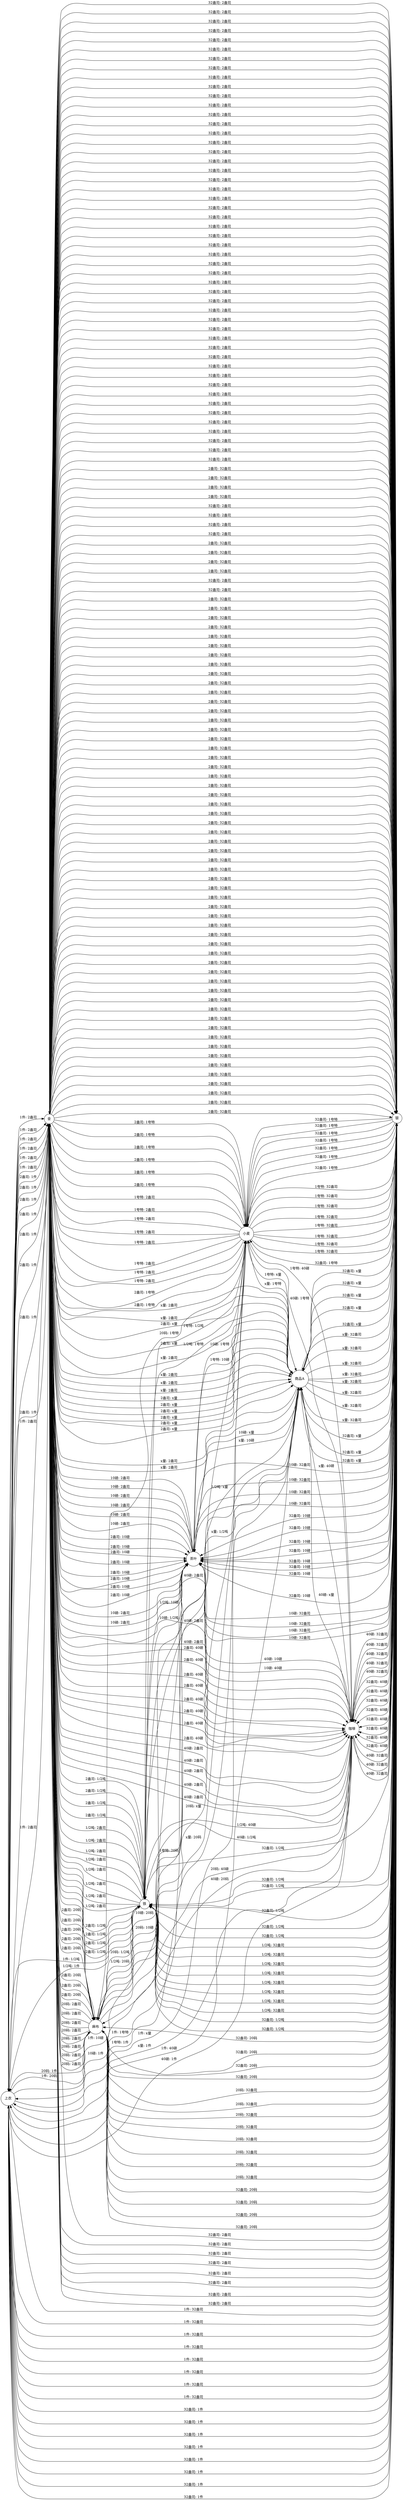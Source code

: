 digraph 价值形式理论 {
    rankdir=LR;
    node [shape=circle];
    "上衣" -> "金" [label="1件: 2盎司"];
    "上衣" -> "银" [label="1件: 32盎司"];
    "上衣" -> "金" [label="1件: 2盎司"];
    "上衣" -> "咖啡" [label="1件: 40磅"];
    "上衣" -> "银" [label="1件: 32盎司"];
    "上衣" -> "金" [label="1件: 2盎司"];
    "上衣" -> "商品A" [label="1件: x量"];
    "上衣" -> "银" [label="1件: 32盎司"];
    "上衣" -> "金" [label="1件: 2盎司"];
    "上衣" -> "小麦" [label="1件: 1夸特"];
    "上衣" -> "银" [label="1件: 32盎司"];
    "上衣" -> "金" [label="1件: 2盎司"];
    "上衣" -> "茶叶" [label="1件: 10磅"];
    "上衣" -> "银" [label="1件: 32盎司"];
    "上衣" -> "银" [label="1件: 32盎司"];
    "上衣" -> "金" [label="1件: 2盎司"];
    "上衣" -> "铁" [label="1件: 1/2吨"];
    "上衣" -> "银" [label="1件: 32盎司"];
    "上衣" -> "金" [label="1件: 2盎司"];
    "上衣" -> "金" [label="1件: 2盎司"];
    "上衣" -> "麻布" [label="1件: 20码"];
    "上衣" -> "银" [label="1件: 32盎司"];
    "咖啡" -> "金" [label="40磅: 2盎司"];
    "咖啡" -> "上衣" [label="40磅: 1件"];
    "咖啡" -> "银" [label="40磅: 32盎司"];
    "咖啡" -> "金" [label="40磅: 2盎司"];
    "咖啡" -> "银" [label="40磅: 32盎司"];
    "咖啡" -> "金" [label="40磅: 2盎司"];
    "咖啡" -> "商品A" [label="40磅: x量"];
    "咖啡" -> "银" [label="40磅: 32盎司"];
    "咖啡" -> "金" [label="40磅: 2盎司"];
    "咖啡" -> "小麦" [label="40磅: 1夸特"];
    "咖啡" -> "银" [label="40磅: 32盎司"];
    "咖啡" -> "金" [label="40磅: 2盎司"];
    "咖啡" -> "茶叶" [label="40磅: 10磅"];
    "咖啡" -> "银" [label="40磅: 32盎司"];
    "咖啡" -> "银" [label="40磅: 32盎司"];
    "咖啡" -> "金" [label="40磅: 2盎司"];
    "咖啡" -> "铁" [label="40磅: 1/2吨"];
    "咖啡" -> "银" [label="40磅: 32盎司"];
    "咖啡" -> "金" [label="40磅: 2盎司"];
    "咖啡" -> "金" [label="40磅: 2盎司"];
    "咖啡" -> "麻布" [label="40磅: 20码"];
    "咖啡" -> "银" [label="40磅: 32盎司"];
    "商品A" -> "金" [label="x量: 2盎司"];
    "商品A" -> "上衣" [label="x量: 1件"];
    "商品A" -> "银" [label="x量: 32盎司"];
    "商品A" -> "金" [label="x量: 2盎司"];
    "商品A" -> "咖啡" [label="x量: 40磅"];
    "商品A" -> "银" [label="x量: 32盎司"];
    "商品A" -> "金" [label="x量: 2盎司"];
    "商品A" -> "银" [label="x量: 32盎司"];
    "商品A" -> "金" [label="x量: 2盎司"];
    "商品A" -> "小麦" [label="x量: 1夸特"];
    "商品A" -> "银" [label="x量: 32盎司"];
    "商品A" -> "金" [label="x量: 2盎司"];
    "商品A" -> "茶叶" [label="x量: 10磅"];
    "商品A" -> "银" [label="x量: 32盎司"];
    "商品A" -> "银" [label="x量: 32盎司"];
    "商品A" -> "金" [label="x量: 2盎司"];
    "商品A" -> "铁" [label="x量: 1/2吨"];
    "商品A" -> "银" [label="x量: 32盎司"];
    "商品A" -> "金" [label="x量: 2盎司"];
    "商品A" -> "金" [label="x量: 2盎司"];
    "商品A" -> "麻布" [label="x量: 20码"];
    "商品A" -> "银" [label="x量: 32盎司"];
    "小麦" -> "金" [label="1夸特: 2盎司"];
    "小麦" -> "上衣" [label="1夸特: 1件"];
    "小麦" -> "银" [label="1夸特: 32盎司"];
    "小麦" -> "金" [label="1夸特: 2盎司"];
    "小麦" -> "咖啡" [label="1夸特: 40磅"];
    "小麦" -> "银" [label="1夸特: 32盎司"];
    "小麦" -> "金" [label="1夸特: 2盎司"];
    "小麦" -> "商品A" [label="1夸特: x量"];
    "小麦" -> "银" [label="1夸特: 32盎司"];
    "小麦" -> "金" [label="1夸特: 2盎司"];
    "小麦" -> "银" [label="1夸特: 32盎司"];
    "小麦" -> "金" [label="1夸特: 2盎司"];
    "小麦" -> "茶叶" [label="1夸特: 10磅"];
    "小麦" -> "银" [label="1夸特: 32盎司"];
    "小麦" -> "银" [label="1夸特: 32盎司"];
    "小麦" -> "金" [label="1夸特: 2盎司"];
    "小麦" -> "铁" [label="1夸特: 1/2吨"];
    "小麦" -> "银" [label="1夸特: 32盎司"];
    "小麦" -> "金" [label="1夸特: 2盎司"];
    "小麦" -> "金" [label="1夸特: 2盎司"];
    "小麦" -> "麻布" [label="1夸特: 20码"];
    "小麦" -> "银" [label="1夸特: 32盎司"];
    "茶叶" -> "金" [label="10磅: 2盎司"];
    "茶叶" -> "上衣" [label="10磅: 1件"];
    "茶叶" -> "银" [label="10磅: 32盎司"];
    "茶叶" -> "金" [label="10磅: 2盎司"];
    "茶叶" -> "咖啡" [label="10磅: 40磅"];
    "茶叶" -> "银" [label="10磅: 32盎司"];
    "茶叶" -> "金" [label="10磅: 2盎司"];
    "茶叶" -> "商品A" [label="10磅: x量"];
    "茶叶" -> "银" [label="10磅: 32盎司"];
    "茶叶" -> "金" [label="10磅: 2盎司"];
    "茶叶" -> "小麦" [label="10磅: 1夸特"];
    "茶叶" -> "银" [label="10磅: 32盎司"];
    "茶叶" -> "金" [label="10磅: 2盎司"];
    "茶叶" -> "银" [label="10磅: 32盎司"];
    "茶叶" -> "银" [label="10磅: 32盎司"];
    "茶叶" -> "金" [label="10磅: 2盎司"];
    "茶叶" -> "铁" [label="10磅: 1/2吨"];
    "茶叶" -> "银" [label="10磅: 32盎司"];
    "茶叶" -> "金" [label="10磅: 2盎司"];
    "茶叶" -> "金" [label="10磅: 2盎司"];
    "茶叶" -> "麻布" [label="10磅: 20码"];
    "茶叶" -> "银" [label="10磅: 32盎司"];
    "金" -> "上衣" [label="2盎司: 1件"];
    "金" -> "银" [label="2盎司: 32盎司"];
    "金" -> "咖啡" [label="2盎司: 40磅"];
    "金" -> "银" [label="2盎司: 32盎司"];
    "金" -> "商品A" [label="2盎司: x量"];
    "金" -> "银" [label="2盎司: 32盎司"];
    "金" -> "小麦" [label="2盎司: 1夸特"];
    "金" -> "银" [label="2盎司: 32盎司"];
    "金" -> "茶叶" [label="2盎司: 10磅"];
    "金" -> "银" [label="2盎司: 32盎司"];
    "金" -> "银" [label="2盎司: 32盎司"];
    "金" -> "铁" [label="2盎司: 1/2吨"];
    "金" -> "银" [label="2盎司: 32盎司"];
    "金" -> "麻布" [label="2盎司: 20码"];
    "金" -> "银" [label="2盎司: 32盎司"];
    "金" -> "上衣" [label="2盎司: 1件"];
    "金" -> "银" [label="2盎司: 32盎司"];
    "金" -> "咖啡" [label="2盎司: 40磅"];
    "金" -> "银" [label="2盎司: 32盎司"];
    "金" -> "商品A" [label="2盎司: x量"];
    "金" -> "银" [label="2盎司: 32盎司"];
    "金" -> "小麦" [label="2盎司: 1夸特"];
    "金" -> "银" [label="2盎司: 32盎司"];
    "金" -> "茶叶" [label="2盎司: 10磅"];
    "金" -> "银" [label="2盎司: 32盎司"];
    "金" -> "银" [label="2盎司: 32盎司"];
    "金" -> "铁" [label="2盎司: 1/2吨"];
    "金" -> "银" [label="2盎司: 32盎司"];
    "金" -> "麻布" [label="2盎司: 20码"];
    "金" -> "银" [label="2盎司: 32盎司"];
    "金" -> "上衣" [label="2盎司: 1件"];
    "金" -> "银" [label="2盎司: 32盎司"];
    "金" -> "咖啡" [label="2盎司: 40磅"];
    "金" -> "银" [label="2盎司: 32盎司"];
    "金" -> "商品A" [label="2盎司: x量"];
    "金" -> "银" [label="2盎司: 32盎司"];
    "金" -> "小麦" [label="2盎司: 1夸特"];
    "金" -> "银" [label="2盎司: 32盎司"];
    "金" -> "茶叶" [label="2盎司: 10磅"];
    "金" -> "银" [label="2盎司: 32盎司"];
    "金" -> "银" [label="2盎司: 32盎司"];
    "金" -> "铁" [label="2盎司: 1/2吨"];
    "金" -> "银" [label="2盎司: 32盎司"];
    "金" -> "麻布" [label="2盎司: 20码"];
    "金" -> "银" [label="2盎司: 32盎司"];
    "金" -> "上衣" [label="2盎司: 1件"];
    "金" -> "银" [label="2盎司: 32盎司"];
    "金" -> "咖啡" [label="2盎司: 40磅"];
    "金" -> "银" [label="2盎司: 32盎司"];
    "金" -> "商品A" [label="2盎司: x量"];
    "金" -> "银" [label="2盎司: 32盎司"];
    "金" -> "小麦" [label="2盎司: 1夸特"];
    "金" -> "银" [label="2盎司: 32盎司"];
    "金" -> "茶叶" [label="2盎司: 10磅"];
    "金" -> "银" [label="2盎司: 32盎司"];
    "金" -> "银" [label="2盎司: 32盎司"];
    "金" -> "铁" [label="2盎司: 1/2吨"];
    "金" -> "银" [label="2盎司: 32盎司"];
    "金" -> "麻布" [label="2盎司: 20码"];
    "金" -> "银" [label="2盎司: 32盎司"];
    "金" -> "上衣" [label="2盎司: 1件"];
    "金" -> "银" [label="2盎司: 32盎司"];
    "金" -> "咖啡" [label="2盎司: 40磅"];
    "金" -> "银" [label="2盎司: 32盎司"];
    "金" -> "商品A" [label="2盎司: x量"];
    "金" -> "银" [label="2盎司: 32盎司"];
    "金" -> "小麦" [label="2盎司: 1夸特"];
    "金" -> "银" [label="2盎司: 32盎司"];
    "金" -> "茶叶" [label="2盎司: 10磅"];
    "金" -> "银" [label="2盎司: 32盎司"];
    "金" -> "银" [label="2盎司: 32盎司"];
    "金" -> "铁" [label="2盎司: 1/2吨"];
    "金" -> "银" [label="2盎司: 32盎司"];
    "金" -> "麻布" [label="2盎司: 20码"];
    "金" -> "银" [label="2盎司: 32盎司"];
    "金" -> "上衣" [label="2盎司: 1件"];
    "金" -> "银" [label="2盎司: 32盎司"];
    "金" -> "咖啡" [label="2盎司: 40磅"];
    "金" -> "银" [label="2盎司: 32盎司"];
    "金" -> "商品A" [label="2盎司: x量"];
    "金" -> "银" [label="2盎司: 32盎司"];
    "金" -> "小麦" [label="2盎司: 1夸特"];
    "金" -> "银" [label="2盎司: 32盎司"];
    "金" -> "茶叶" [label="2盎司: 10磅"];
    "金" -> "银" [label="2盎司: 32盎司"];
    "金" -> "银" [label="2盎司: 32盎司"];
    "金" -> "铁" [label="2盎司: 1/2吨"];
    "金" -> "银" [label="2盎司: 32盎司"];
    "金" -> "麻布" [label="2盎司: 20码"];
    "金" -> "银" [label="2盎司: 32盎司"];
    "金" -> "上衣" [label="2盎司: 1件"];
    "金" -> "银" [label="2盎司: 32盎司"];
    "金" -> "咖啡" [label="2盎司: 40磅"];
    "金" -> "银" [label="2盎司: 32盎司"];
    "金" -> "商品A" [label="2盎司: x量"];
    "金" -> "银" [label="2盎司: 32盎司"];
    "金" -> "小麦" [label="2盎司: 1夸特"];
    "金" -> "银" [label="2盎司: 32盎司"];
    "金" -> "茶叶" [label="2盎司: 10磅"];
    "金" -> "银" [label="2盎司: 32盎司"];
    "金" -> "银" [label="2盎司: 32盎司"];
    "金" -> "铁" [label="2盎司: 1/2吨"];
    "金" -> "银" [label="2盎司: 32盎司"];
    "金" -> "麻布" [label="2盎司: 20码"];
    "金" -> "银" [label="2盎司: 32盎司"];
    "金" -> "上衣" [label="2盎司: 1件"];
    "金" -> "银" [label="2盎司: 32盎司"];
    "金" -> "咖啡" [label="2盎司: 40磅"];
    "金" -> "银" [label="2盎司: 32盎司"];
    "金" -> "商品A" [label="2盎司: x量"];
    "金" -> "银" [label="2盎司: 32盎司"];
    "金" -> "小麦" [label="2盎司: 1夸特"];
    "金" -> "银" [label="2盎司: 32盎司"];
    "金" -> "茶叶" [label="2盎司: 10磅"];
    "金" -> "银" [label="2盎司: 32盎司"];
    "金" -> "银" [label="2盎司: 32盎司"];
    "金" -> "铁" [label="2盎司: 1/2吨"];
    "金" -> "银" [label="2盎司: 32盎司"];
    "金" -> "麻布" [label="2盎司: 20码"];
    "金" -> "银" [label="2盎司: 32盎司"];
    "铁" -> "金" [label="1/2吨: 2盎司"];
    "铁" -> "上衣" [label="1/2吨: 1件"];
    "铁" -> "银" [label="1/2吨: 32盎司"];
    "铁" -> "金" [label="1/2吨: 2盎司"];
    "铁" -> "咖啡" [label="1/2吨: 40磅"];
    "铁" -> "银" [label="1/2吨: 32盎司"];
    "铁" -> "金" [label="1/2吨: 2盎司"];
    "铁" -> "商品A" [label="1/2吨: x量"];
    "铁" -> "银" [label="1/2吨: 32盎司"];
    "铁" -> "金" [label="1/2吨: 2盎司"];
    "铁" -> "小麦" [label="1/2吨: 1夸特"];
    "铁" -> "银" [label="1/2吨: 32盎司"];
    "铁" -> "金" [label="1/2吨: 2盎司"];
    "铁" -> "茶叶" [label="1/2吨: 10磅"];
    "铁" -> "银" [label="1/2吨: 32盎司"];
    "铁" -> "银" [label="1/2吨: 32盎司"];
    "铁" -> "金" [label="1/2吨: 2盎司"];
    "铁" -> "银" [label="1/2吨: 32盎司"];
    "铁" -> "金" [label="1/2吨: 2盎司"];
    "铁" -> "金" [label="1/2吨: 2盎司"];
    "铁" -> "麻布" [label="1/2吨: 20码"];
    "铁" -> "银" [label="1/2吨: 32盎司"];
    "银" -> "金" [label="32盎司: 2盎司"];
    "银" -> "上衣" [label="32盎司: 1件"];
    "银" -> "金" [label="32盎司: 2盎司"];
    "银" -> "咖啡" [label="32盎司: 40磅"];
    "银" -> "金" [label="32盎司: 2盎司"];
    "银" -> "商品A" [label="32盎司: x量"];
    "银" -> "金" [label="32盎司: 2盎司"];
    "银" -> "小麦" [label="32盎司: 1夸特"];
    "银" -> "金" [label="32盎司: 2盎司"];
    "银" -> "茶叶" [label="32盎司: 10磅"];
    "银" -> "金" [label="32盎司: 2盎司"];
    "银" -> "铁" [label="32盎司: 1/2吨"];
    "银" -> "金" [label="32盎司: 2盎司"];
    "银" -> "金" [label="32盎司: 2盎司"];
    "银" -> "麻布" [label="32盎司: 20码"];
    "银" -> "金" [label="32盎司: 2盎司"];
    "银" -> "上衣" [label="32盎司: 1件"];
    "银" -> "金" [label="32盎司: 2盎司"];
    "银" -> "咖啡" [label="32盎司: 40磅"];
    "银" -> "金" [label="32盎司: 2盎司"];
    "银" -> "商品A" [label="32盎司: x量"];
    "银" -> "金" [label="32盎司: 2盎司"];
    "银" -> "小麦" [label="32盎司: 1夸特"];
    "银" -> "金" [label="32盎司: 2盎司"];
    "银" -> "茶叶" [label="32盎司: 10磅"];
    "银" -> "金" [label="32盎司: 2盎司"];
    "银" -> "铁" [label="32盎司: 1/2吨"];
    "银" -> "金" [label="32盎司: 2盎司"];
    "银" -> "金" [label="32盎司: 2盎司"];
    "银" -> "麻布" [label="32盎司: 20码"];
    "银" -> "金" [label="32盎司: 2盎司"];
    "银" -> "上衣" [label="32盎司: 1件"];
    "银" -> "金" [label="32盎司: 2盎司"];
    "银" -> "咖啡" [label="32盎司: 40磅"];
    "银" -> "金" [label="32盎司: 2盎司"];
    "银" -> "商品A" [label="32盎司: x量"];
    "银" -> "金" [label="32盎司: 2盎司"];
    "银" -> "小麦" [label="32盎司: 1夸特"];
    "银" -> "金" [label="32盎司: 2盎司"];
    "银" -> "茶叶" [label="32盎司: 10磅"];
    "银" -> "金" [label="32盎司: 2盎司"];
    "银" -> "铁" [label="32盎司: 1/2吨"];
    "银" -> "金" [label="32盎司: 2盎司"];
    "银" -> "金" [label="32盎司: 2盎司"];
    "银" -> "麻布" [label="32盎司: 20码"];
    "银" -> "金" [label="32盎司: 2盎司"];
    "银" -> "上衣" [label="32盎司: 1件"];
    "银" -> "金" [label="32盎司: 2盎司"];
    "银" -> "咖啡" [label="32盎司: 40磅"];
    "银" -> "金" [label="32盎司: 2盎司"];
    "银" -> "商品A" [label="32盎司: x量"];
    "银" -> "金" [label="32盎司: 2盎司"];
    "银" -> "小麦" [label="32盎司: 1夸特"];
    "银" -> "金" [label="32盎司: 2盎司"];
    "银" -> "茶叶" [label="32盎司: 10磅"];
    "银" -> "金" [label="32盎司: 2盎司"];
    "银" -> "铁" [label="32盎司: 1/2吨"];
    "银" -> "金" [label="32盎司: 2盎司"];
    "银" -> "金" [label="32盎司: 2盎司"];
    "银" -> "麻布" [label="32盎司: 20码"];
    "银" -> "金" [label="32盎司: 2盎司"];
    "银" -> "上衣" [label="32盎司: 1件"];
    "银" -> "金" [label="32盎司: 2盎司"];
    "银" -> "咖啡" [label="32盎司: 40磅"];
    "银" -> "金" [label="32盎司: 2盎司"];
    "银" -> "商品A" [label="32盎司: x量"];
    "银" -> "金" [label="32盎司: 2盎司"];
    "银" -> "小麦" [label="32盎司: 1夸特"];
    "银" -> "金" [label="32盎司: 2盎司"];
    "银" -> "茶叶" [label="32盎司: 10磅"];
    "银" -> "金" [label="32盎司: 2盎司"];
    "银" -> "铁" [label="32盎司: 1/2吨"];
    "银" -> "金" [label="32盎司: 2盎司"];
    "银" -> "金" [label="32盎司: 2盎司"];
    "银" -> "麻布" [label="32盎司: 20码"];
    "银" -> "金" [label="32盎司: 2盎司"];
    "银" -> "上衣" [label="32盎司: 1件"];
    "银" -> "金" [label="32盎司: 2盎司"];
    "银" -> "咖啡" [label="32盎司: 40磅"];
    "银" -> "金" [label="32盎司: 2盎司"];
    "银" -> "商品A" [label="32盎司: x量"];
    "银" -> "金" [label="32盎司: 2盎司"];
    "银" -> "小麦" [label="32盎司: 1夸特"];
    "银" -> "金" [label="32盎司: 2盎司"];
    "银" -> "茶叶" [label="32盎司: 10磅"];
    "银" -> "金" [label="32盎司: 2盎司"];
    "银" -> "铁" [label="32盎司: 1/2吨"];
    "银" -> "金" [label="32盎司: 2盎司"];
    "银" -> "金" [label="32盎司: 2盎司"];
    "银" -> "麻布" [label="32盎司: 20码"];
    "银" -> "金" [label="32盎司: 2盎司"];
    "银" -> "上衣" [label="32盎司: 1件"];
    "银" -> "金" [label="32盎司: 2盎司"];
    "银" -> "咖啡" [label="32盎司: 40磅"];
    "银" -> "金" [label="32盎司: 2盎司"];
    "银" -> "商品A" [label="32盎司: x量"];
    "银" -> "金" [label="32盎司: 2盎司"];
    "银" -> "小麦" [label="32盎司: 1夸特"];
    "银" -> "金" [label="32盎司: 2盎司"];
    "银" -> "茶叶" [label="32盎司: 10磅"];
    "银" -> "金" [label="32盎司: 2盎司"];
    "银" -> "铁" [label="32盎司: 1/2吨"];
    "银" -> "金" [label="32盎司: 2盎司"];
    "银" -> "金" [label="32盎司: 2盎司"];
    "银" -> "麻布" [label="32盎司: 20码"];
    "银" -> "金" [label="32盎司: 2盎司"];
    "银" -> "上衣" [label="32盎司: 1件"];
    "银" -> "金" [label="32盎司: 2盎司"];
    "银" -> "咖啡" [label="32盎司: 40磅"];
    "银" -> "金" [label="32盎司: 2盎司"];
    "银" -> "商品A" [label="32盎司: x量"];
    "银" -> "金" [label="32盎司: 2盎司"];
    "银" -> "小麦" [label="32盎司: 1夸特"];
    "银" -> "金" [label="32盎司: 2盎司"];
    "银" -> "茶叶" [label="32盎司: 10磅"];
    "银" -> "金" [label="32盎司: 2盎司"];
    "银" -> "铁" [label="32盎司: 1/2吨"];
    "银" -> "金" [label="32盎司: 2盎司"];
    "银" -> "金" [label="32盎司: 2盎司"];
    "银" -> "麻布" [label="32盎司: 20码"];
    "麻布" -> "金" [label="20码: 2盎司"];
    "麻布" -> "上衣" [label="20码: 1件"];
    "麻布" -> "银" [label="20码: 32盎司"];
    "麻布" -> "金" [label="20码: 2盎司"];
    "麻布" -> "咖啡" [label="20码: 40磅"];
    "麻布" -> "银" [label="20码: 32盎司"];
    "麻布" -> "金" [label="20码: 2盎司"];
    "麻布" -> "商品A" [label="20码: x量"];
    "麻布" -> "银" [label="20码: 32盎司"];
    "麻布" -> "金" [label="20码: 2盎司"];
    "麻布" -> "小麦" [label="20码: 1夸特"];
    "麻布" -> "银" [label="20码: 32盎司"];
    "麻布" -> "金" [label="20码: 2盎司"];
    "麻布" -> "茶叶" [label="20码: 10磅"];
    "麻布" -> "银" [label="20码: 32盎司"];
    "麻布" -> "银" [label="20码: 32盎司"];
    "麻布" -> "金" [label="20码: 2盎司"];
    "麻布" -> "铁" [label="20码: 1/2吨"];
    "麻布" -> "银" [label="20码: 32盎司"];
    "麻布" -> "金" [label="20码: 2盎司"];
    "麻布" -> "金" [label="20码: 2盎司"];
    "麻布" -> "银" [label="20码: 32盎司"];
}
